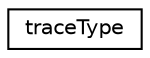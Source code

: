 digraph "Graphical Class Hierarchy"
{
 // LATEX_PDF_SIZE
  edge [fontname="Helvetica",fontsize="10",labelfontname="Helvetica",labelfontsize="10"];
  node [fontname="Helvetica",fontsize="10",shape=record];
  rankdir="LR";
  Node0 [label="traceType",height=0.2,width=0.4,color="black", fillcolor="white", style="filled",URL="$classtrace_type.html",tooltip="Tracer type used for immersed boundaries. Identifies traces of nodes and integration points on backgr..."];
}

